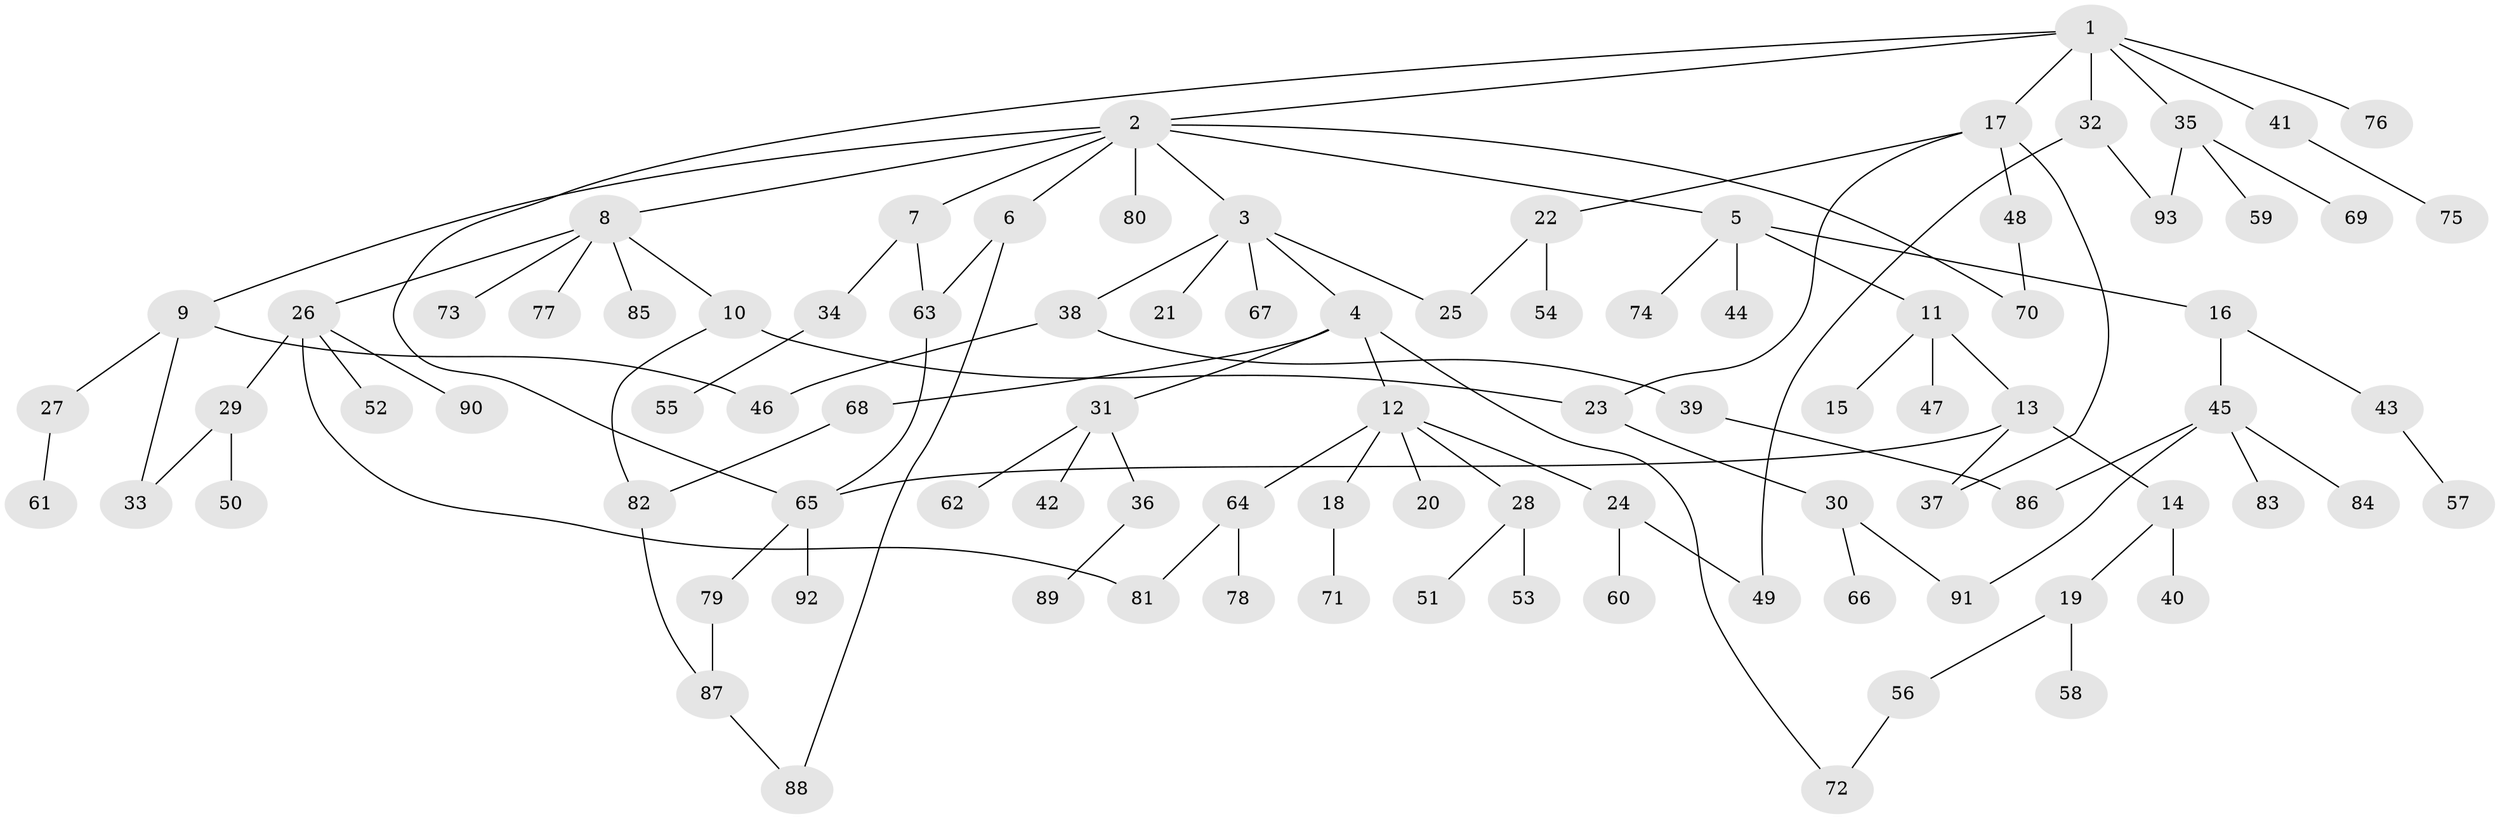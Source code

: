// Generated by graph-tools (version 1.1) at 2025/34/03/09/25 02:34:11]
// undirected, 93 vertices, 110 edges
graph export_dot {
graph [start="1"]
  node [color=gray90,style=filled];
  1;
  2;
  3;
  4;
  5;
  6;
  7;
  8;
  9;
  10;
  11;
  12;
  13;
  14;
  15;
  16;
  17;
  18;
  19;
  20;
  21;
  22;
  23;
  24;
  25;
  26;
  27;
  28;
  29;
  30;
  31;
  32;
  33;
  34;
  35;
  36;
  37;
  38;
  39;
  40;
  41;
  42;
  43;
  44;
  45;
  46;
  47;
  48;
  49;
  50;
  51;
  52;
  53;
  54;
  55;
  56;
  57;
  58;
  59;
  60;
  61;
  62;
  63;
  64;
  65;
  66;
  67;
  68;
  69;
  70;
  71;
  72;
  73;
  74;
  75;
  76;
  77;
  78;
  79;
  80;
  81;
  82;
  83;
  84;
  85;
  86;
  87;
  88;
  89;
  90;
  91;
  92;
  93;
  1 -- 2;
  1 -- 17;
  1 -- 32;
  1 -- 35;
  1 -- 41;
  1 -- 76;
  1 -- 65;
  2 -- 3;
  2 -- 5;
  2 -- 6;
  2 -- 7;
  2 -- 8;
  2 -- 9;
  2 -- 70;
  2 -- 80;
  3 -- 4;
  3 -- 21;
  3 -- 25;
  3 -- 38;
  3 -- 67;
  4 -- 12;
  4 -- 31;
  4 -- 68;
  4 -- 72;
  5 -- 11;
  5 -- 16;
  5 -- 44;
  5 -- 74;
  6 -- 63;
  6 -- 88;
  7 -- 34;
  7 -- 63;
  8 -- 10;
  8 -- 26;
  8 -- 73;
  8 -- 77;
  8 -- 85;
  9 -- 27;
  9 -- 46;
  9 -- 33;
  10 -- 23;
  10 -- 82;
  11 -- 13;
  11 -- 15;
  11 -- 47;
  12 -- 18;
  12 -- 20;
  12 -- 24;
  12 -- 28;
  12 -- 64;
  13 -- 14;
  13 -- 65;
  13 -- 37;
  14 -- 19;
  14 -- 40;
  16 -- 43;
  16 -- 45;
  17 -- 22;
  17 -- 37;
  17 -- 48;
  17 -- 23;
  18 -- 71;
  19 -- 56;
  19 -- 58;
  22 -- 54;
  22 -- 25;
  23 -- 30;
  24 -- 49;
  24 -- 60;
  26 -- 29;
  26 -- 52;
  26 -- 90;
  26 -- 81;
  27 -- 61;
  28 -- 51;
  28 -- 53;
  29 -- 33;
  29 -- 50;
  30 -- 66;
  30 -- 91;
  31 -- 36;
  31 -- 42;
  31 -- 62;
  32 -- 93;
  32 -- 49;
  34 -- 55;
  35 -- 59;
  35 -- 69;
  35 -- 93;
  36 -- 89;
  38 -- 39;
  38 -- 46;
  39 -- 86;
  41 -- 75;
  43 -- 57;
  45 -- 83;
  45 -- 84;
  45 -- 91;
  45 -- 86;
  48 -- 70;
  56 -- 72;
  63 -- 65;
  64 -- 78;
  64 -- 81;
  65 -- 79;
  65 -- 92;
  68 -- 82;
  79 -- 87;
  82 -- 87;
  87 -- 88;
}
